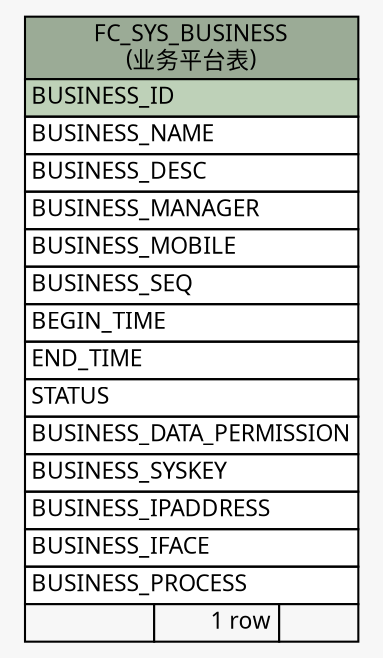 // dot 2.26.0 on Linux 2.6.32-504.8.1.el6.x86_64
// SchemaSpy rev Unknown
digraph "FC_SYS_BUSINESS" {
  graph [
    rankdir="RL"
    bgcolor="#f7f7f7"
    nodesep="0.18"
    ranksep="0.46"
    fontname="Microsoft YaHei"
    fontsize="11"
  ];
  node [
    fontname="Microsoft YaHei"
    fontsize="11"
    shape="plaintext"
  ];
  edge [
    arrowsize="0.8"
  ];
  "FC_SYS_BUSINESS" [
    label=<
    <TABLE BORDER="0" CELLBORDER="1" CELLSPACING="0" BGCOLOR="#ffffff">
      <TR><TD COLSPAN="3" BGCOLOR="#9bab96" ALIGN="CENTER">FC_SYS_BUSINESS<br/>(业务平台表)</TD></TR>
      <TR><TD PORT="BUSINESS_ID" COLSPAN="3" BGCOLOR="#bed1b8" ALIGN="LEFT">BUSINESS_ID</TD></TR>
      <TR><TD PORT="BUSINESS_NAME" COLSPAN="3" ALIGN="LEFT">BUSINESS_NAME</TD></TR>
      <TR><TD PORT="BUSINESS_DESC" COLSPAN="3" ALIGN="LEFT">BUSINESS_DESC</TD></TR>
      <TR><TD PORT="BUSINESS_MANAGER" COLSPAN="3" ALIGN="LEFT">BUSINESS_MANAGER</TD></TR>
      <TR><TD PORT="BUSINESS_MOBILE" COLSPAN="3" ALIGN="LEFT">BUSINESS_MOBILE</TD></TR>
      <TR><TD PORT="BUSINESS_SEQ" COLSPAN="3" ALIGN="LEFT">BUSINESS_SEQ</TD></TR>
      <TR><TD PORT="BEGIN_TIME" COLSPAN="3" ALIGN="LEFT">BEGIN_TIME</TD></TR>
      <TR><TD PORT="END_TIME" COLSPAN="3" ALIGN="LEFT">END_TIME</TD></TR>
      <TR><TD PORT="STATUS" COLSPAN="3" ALIGN="LEFT">STATUS</TD></TR>
      <TR><TD PORT="BUSINESS_DATA_PERMISSION" COLSPAN="3" ALIGN="LEFT">BUSINESS_DATA_PERMISSION</TD></TR>
      <TR><TD PORT="BUSINESS_SYSKEY" COLSPAN="3" ALIGN="LEFT">BUSINESS_SYSKEY</TD></TR>
      <TR><TD PORT="BUSINESS_IPADDRESS" COLSPAN="3" ALIGN="LEFT">BUSINESS_IPADDRESS</TD></TR>
      <TR><TD PORT="BUSINESS_IFACE" COLSPAN="3" ALIGN="LEFT">BUSINESS_IFACE</TD></TR>
      <TR><TD PORT="BUSINESS_PROCESS" COLSPAN="3" ALIGN="LEFT">BUSINESS_PROCESS</TD></TR>
      <TR><TD ALIGN="LEFT" BGCOLOR="#f7f7f7">  </TD><TD ALIGN="RIGHT" BGCOLOR="#f7f7f7">1 row</TD><TD ALIGN="RIGHT" BGCOLOR="#f7f7f7">  </TD></TR>
    </TABLE>>
    URL="tables/FC_SYS_BUSINESS.html"
    tooltip="FC_SYS_BUSINESS"
  ];
}

